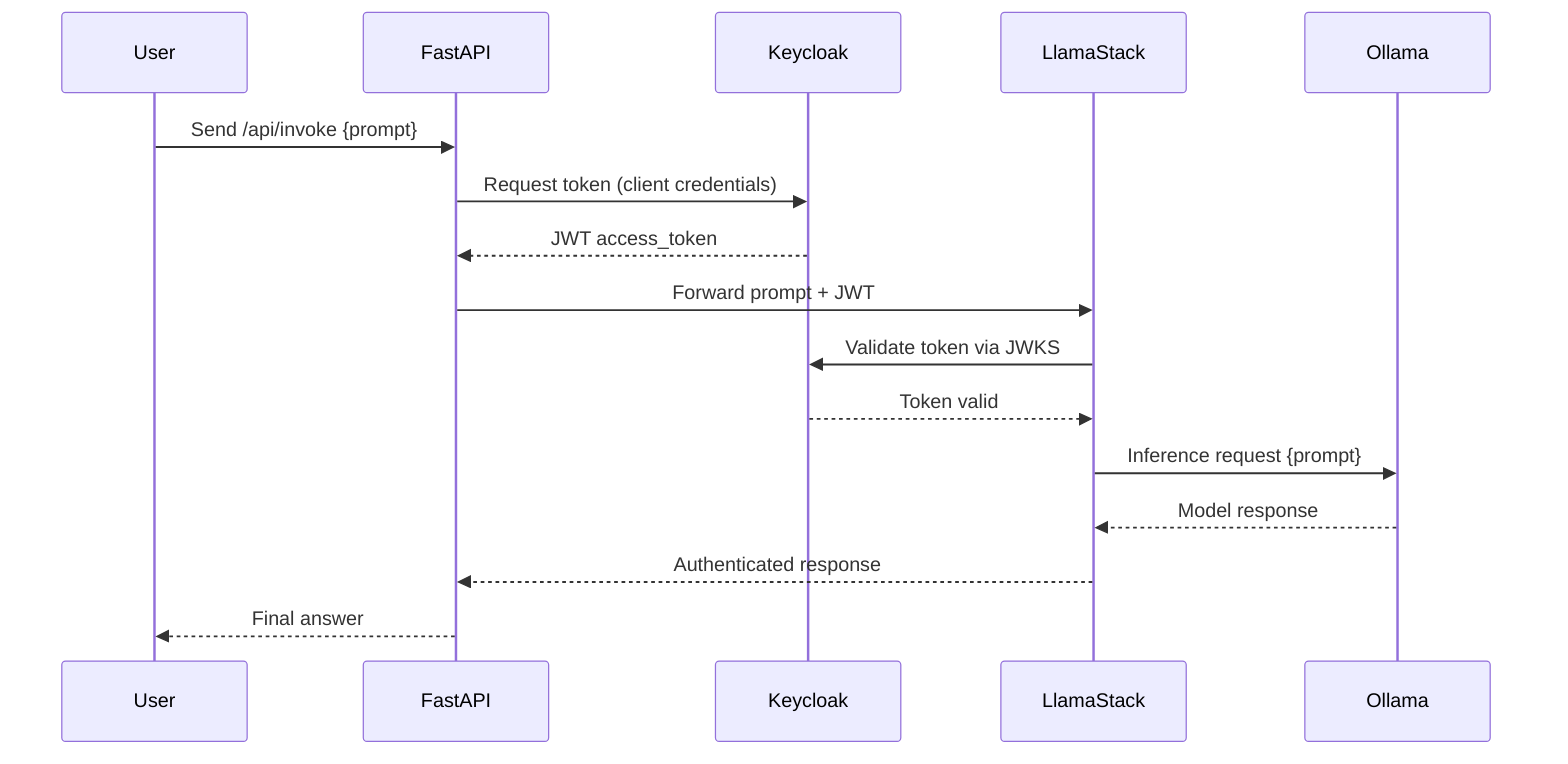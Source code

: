 sequenceDiagram
    participant User
    participant FastAPI
    participant Keycloak
    participant LlamaStack
    participant Ollama

    User->>FastAPI: Send /api/invoke {prompt}
    FastAPI->>Keycloak: Request token (client credentials)
    Keycloak-->>FastAPI: JWT access_token
    FastAPI->>LlamaStack: Forward prompt + JWT
    LlamaStack->>Keycloak: Validate token via JWKS
    Keycloak-->>LlamaStack: Token valid
    LlamaStack->>Ollama: Inference request {prompt}
    Ollama-->>LlamaStack: Model response
    LlamaStack-->>FastAPI: Authenticated response
    FastAPI-->>User: Final answer